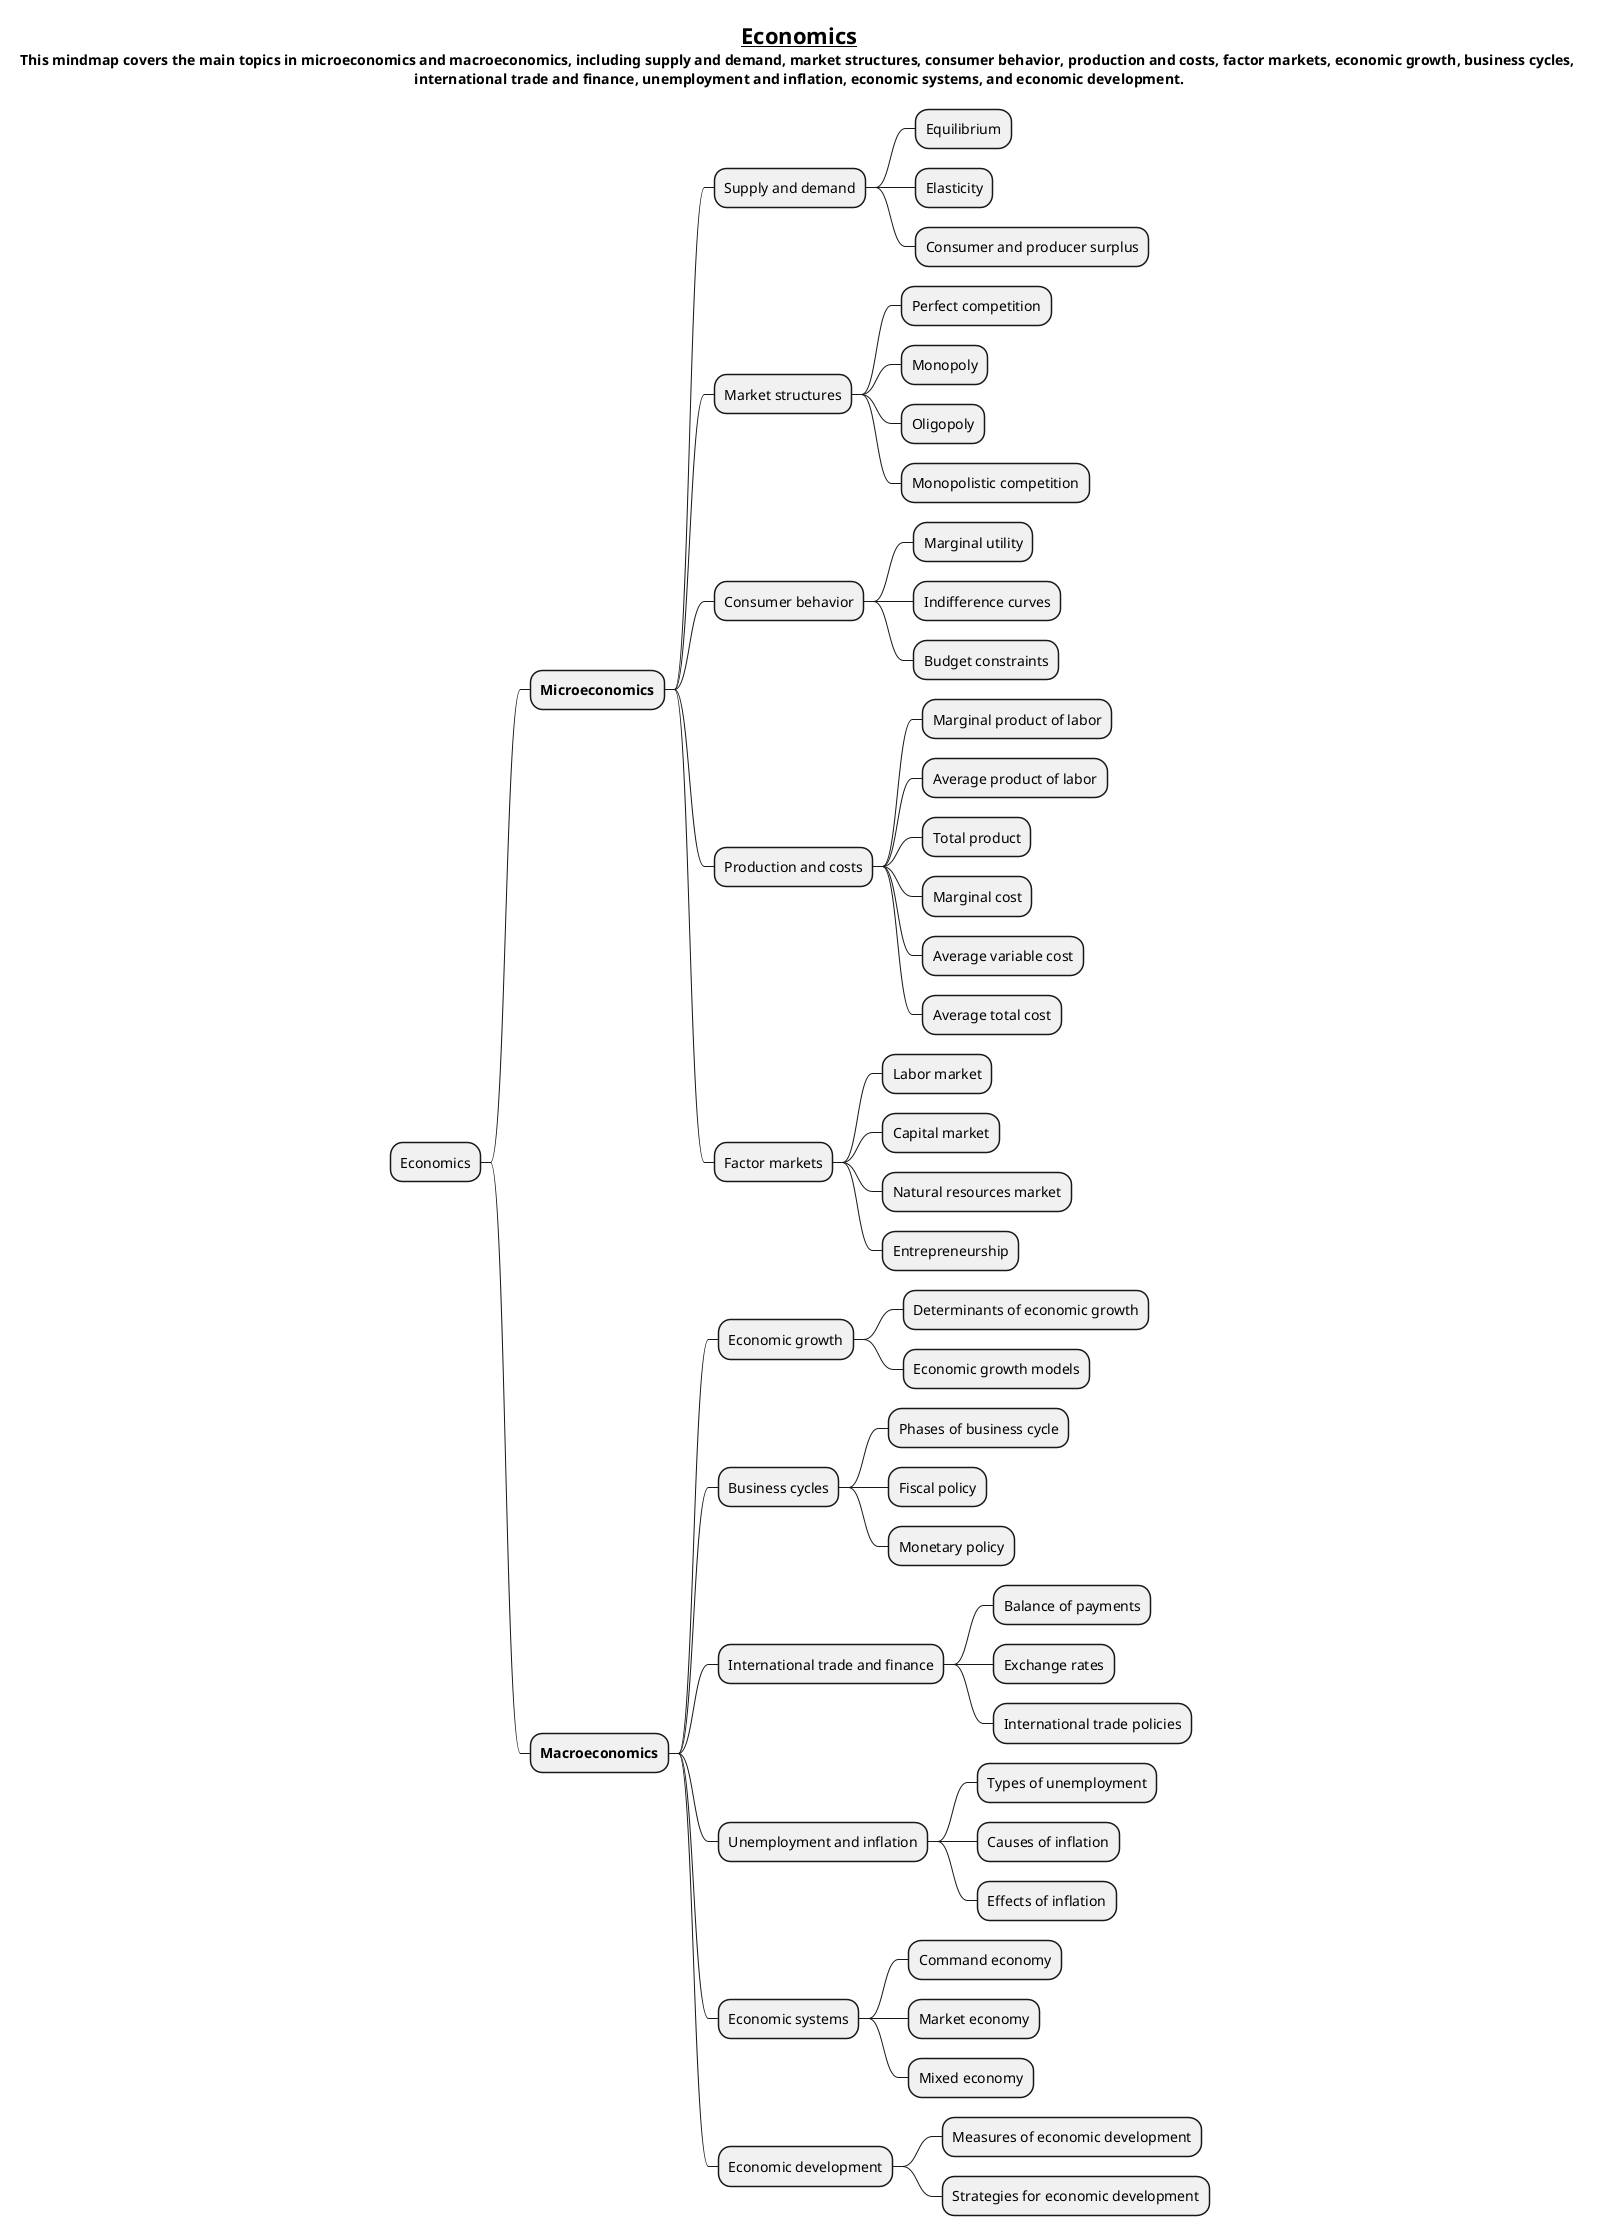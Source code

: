 @startmindmap
title =__Economics__\nThis mindmap covers the main topics in microeconomics and macroeconomics, including supply and demand, market structures, consumer behavior, production and costs, factor markets, economic growth, business cycles, \ninternational trade and finance, unemployment and inflation, economic systems, and economic development.





* Economics
** **Microeconomics**
*** Supply and demand
**** Equilibrium
**** Elasticity
**** Consumer and producer surplus
*** Market structures
**** Perfect competition
**** Monopoly
**** Oligopoly
**** Monopolistic competition
*** Consumer behavior
**** Marginal utility
**** Indifference curves
**** Budget constraints
*** Production and costs
**** Marginal product of labor
**** Average product of labor
**** Total product
**** Marginal cost
**** Average variable cost
**** Average total cost
*** Factor markets
**** Labor market
**** Capital market
**** Natural resources market
**** Entrepreneurship
** **Macroeconomics**
*** Economic growth
**** Determinants of economic growth
**** Economic growth models
*** Business cycles
**** Phases of business cycle
**** Fiscal policy
**** Monetary policy
*** International trade and finance
**** Balance of payments
**** Exchange rates
**** International trade policies
*** Unemployment and inflation
**** Types of unemployment
**** Causes of inflation
**** Effects of inflation
*** Economic systems
**** Command economy
**** Market economy
**** Mixed economy
*** Economic development
**** Measures of economic development
**** Strategies for economic development
@endmindmap
